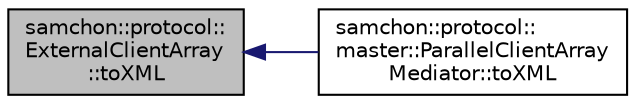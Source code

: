 digraph "samchon::protocol::ExternalClientArray::toXML"
{
  edge [fontname="Helvetica",fontsize="10",labelfontname="Helvetica",labelfontsize="10"];
  node [fontname="Helvetica",fontsize="10",shape=record];
  rankdir="LR";
  Node1 [label="samchon::protocol::\lExternalClientArray\l::toXML",height=0.2,width=0.4,color="black", fillcolor="grey75", style="filled", fontcolor="black"];
  Node1 -> Node2 [dir="back",color="midnightblue",fontsize="10",style="solid",fontname="Helvetica"];
  Node2 [label="samchon::protocol::\lmaster::ParallelClientArray\lMediator::toXML",height=0.2,width=0.4,color="black", fillcolor="white", style="filled",URL="$d4/d53/classsamchon_1_1protocol_1_1master_1_1ParallelClientArrayMediator.html#aba8100920e4a1fe3a4959f7587a9e648",tooltip="Get an XML object represents the EntityGroup. "];
}
